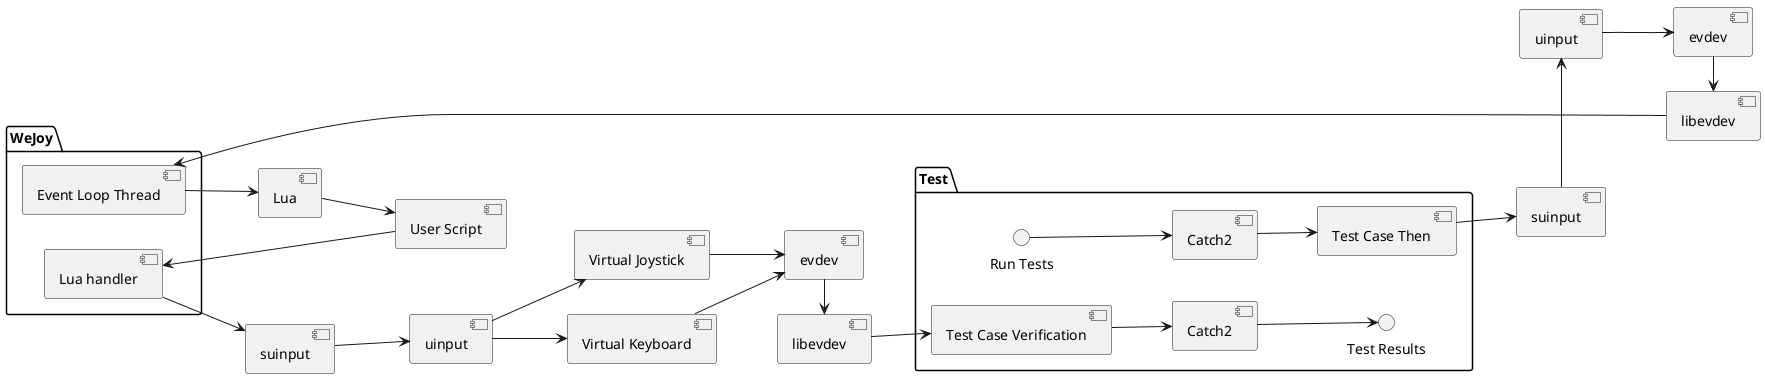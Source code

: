 @startuml
left to right direction
[Lua]
[suinput]
[libevdev test]
[suinput test] as "suinput"
package "Test" {
    interface R as "Run Tests"
    interface R2 as "Test Results"
    [Catch2end] as "Catch2"
    R --> [Catch2]
    [Catch2] --> [Test Case Then]
    [Test Case Then] --> [suinput test]
    [libevdev test] --> [Test Case Verification]
    [Test Case Verification] --> [Catch2end]
    [Catch2end] --> R2
}
[uinput test] --> [evdev]
[suinput test] -> [uinput test]
[libevdev test] as "libevdev"
[evdev test] as "evdev"
[evdev] -> [libevdev]
[uinput test] as "uinput"
package "WeJoy" {
    libevdev --> [Event Loop Thread]
    [Event Loop Thread] --> Lua
    [Lua handler] --> [suinput]
}
[Lua] --> [User Script]
[User Script] --> [Lua handler]
suinput --> [uinput]
[uinput] --> [Virtual Keyboard]
[uinput] --> [Virtual Joystick]
[Virtual Keyboard] --> [evdev test]
[Virtual Joystick] --> [evdev test]
[evdev test] -> [libevdev test]


@enduml